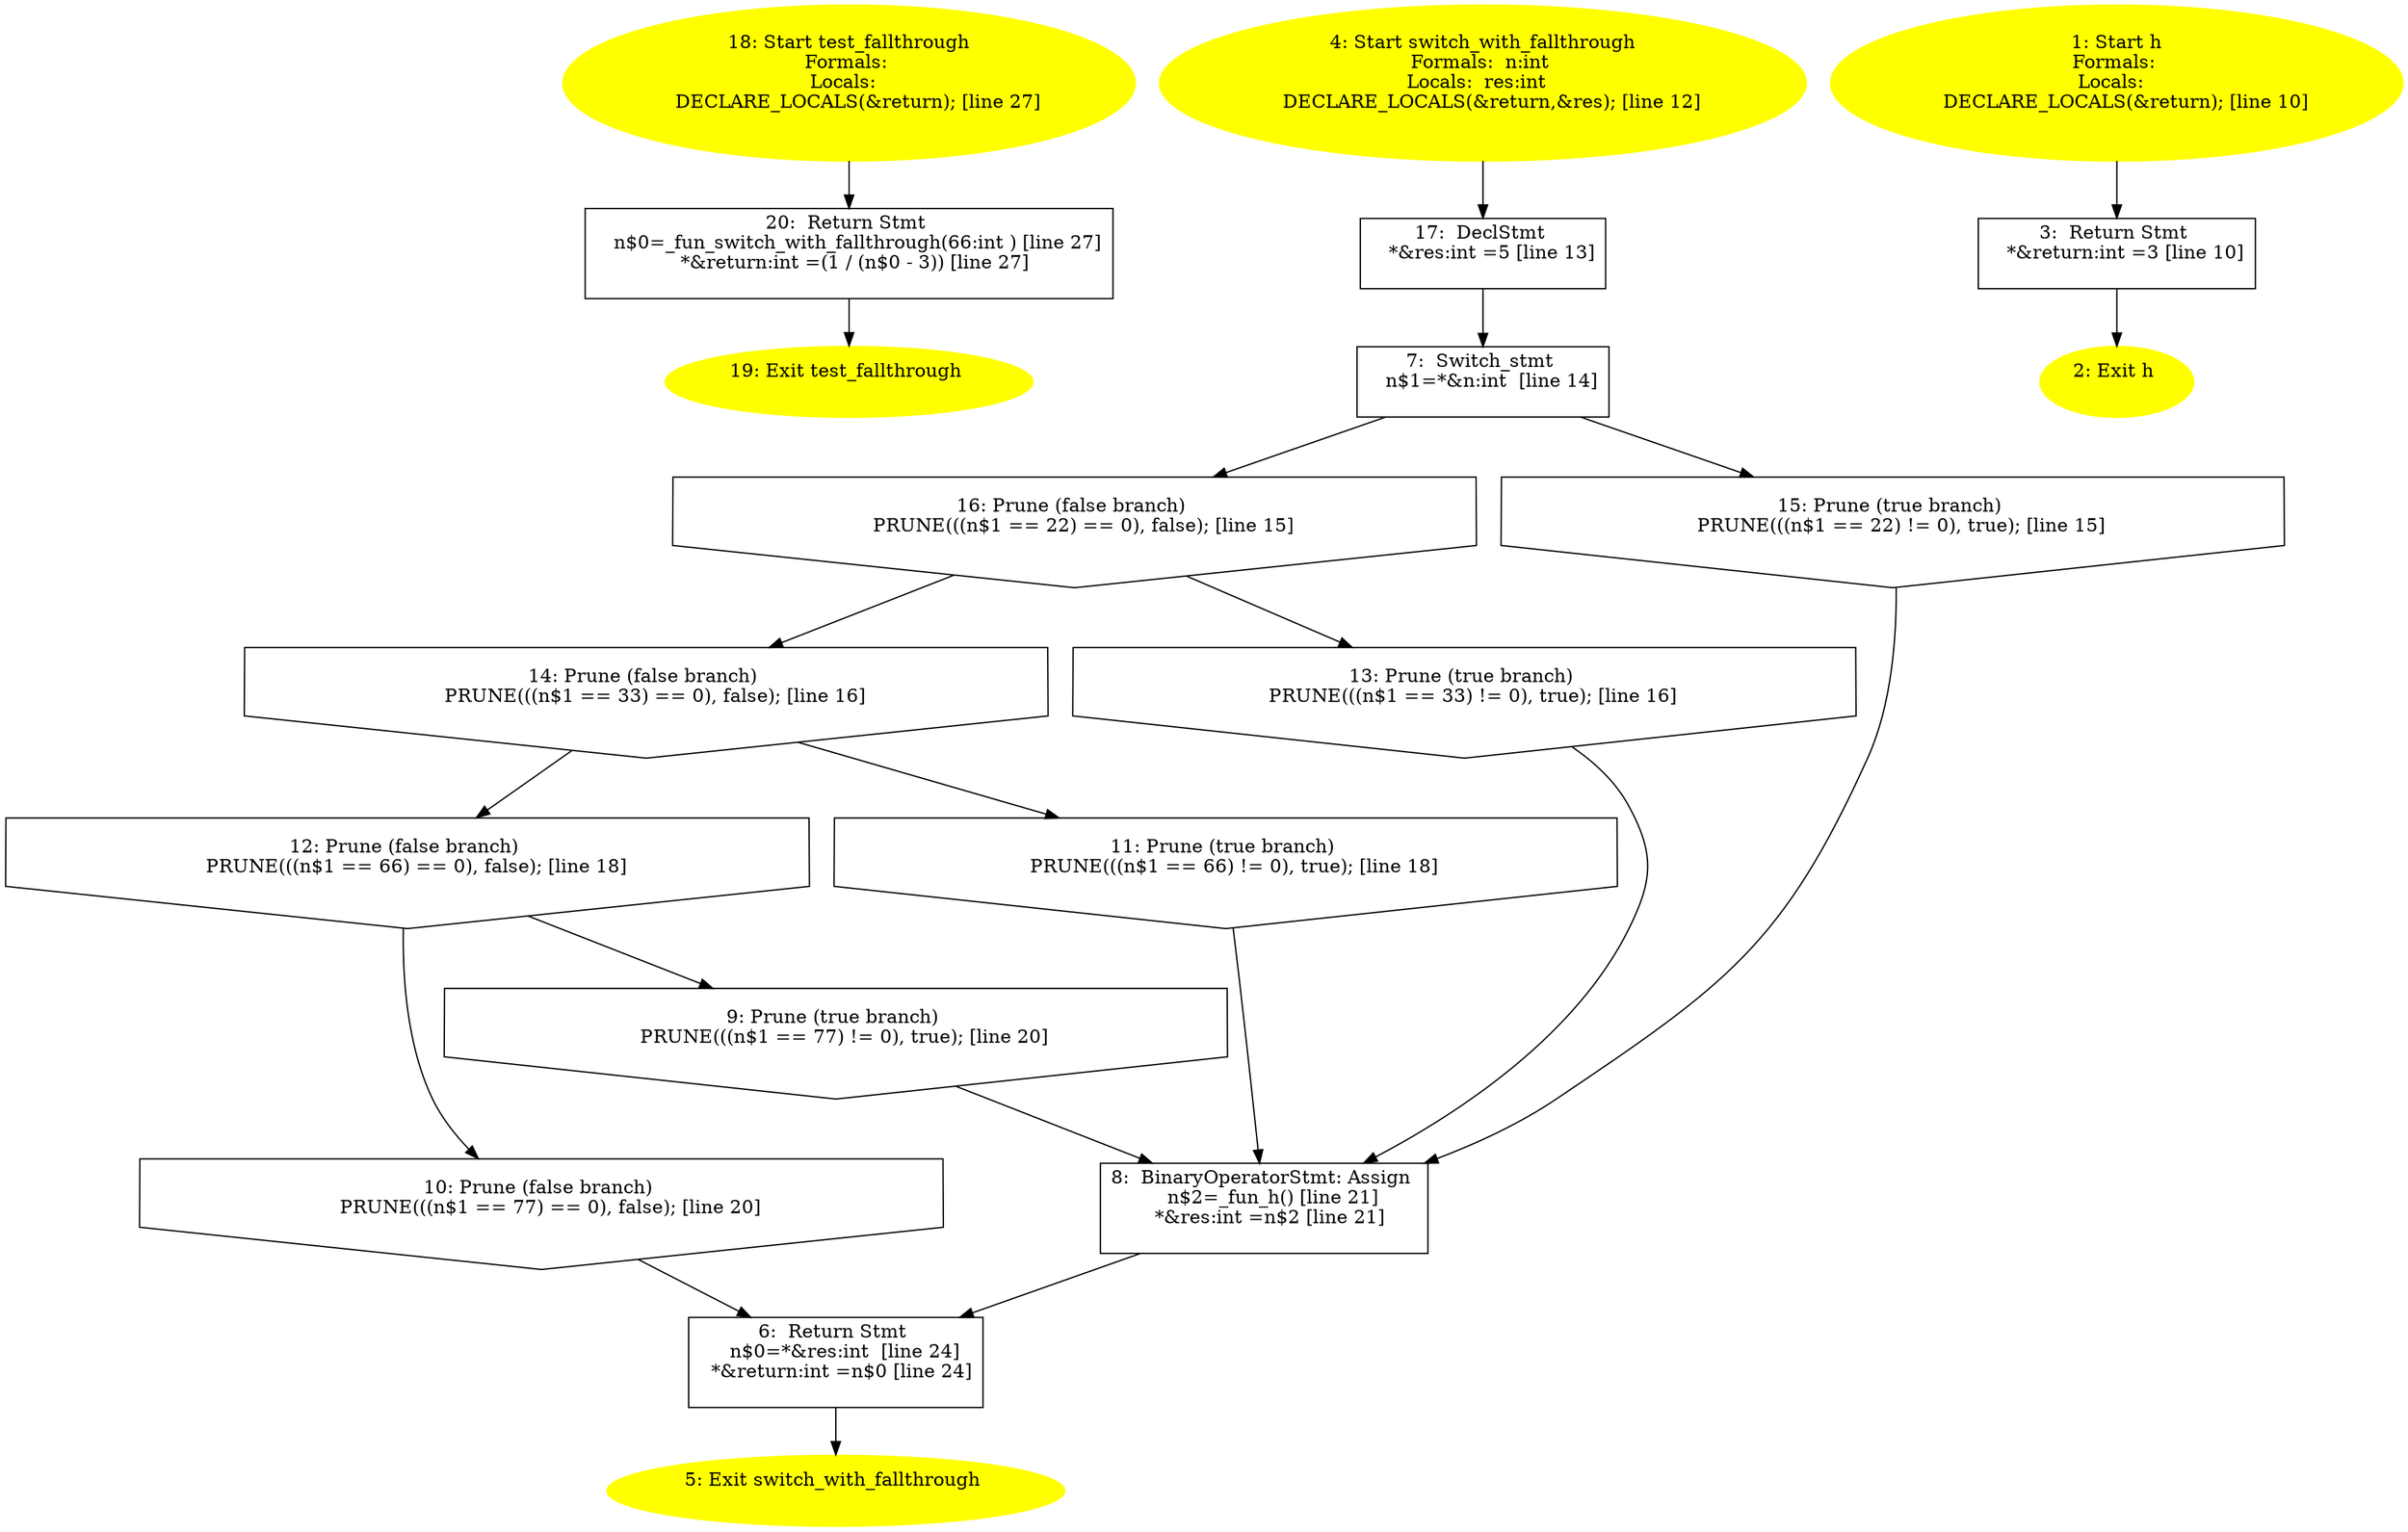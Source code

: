 /* @generated */
digraph iCFG {
20 [label="20:  Return Stmt \n   n$0=_fun_switch_with_fallthrough(66:int ) [line 27]\n  *&return:int =(1 / (n$0 - 3)) [line 27]\n " shape="box"]
	

	 20 -> 19 ;
19 [label="19: Exit test_fallthrough \n  " color=yellow style=filled]
	

18 [label="18: Start test_fallthrough\nFormals: \nLocals:  \n   DECLARE_LOCALS(&return); [line 27]\n " color=yellow style=filled]
	

	 18 -> 20 ;
17 [label="17:  DeclStmt \n   *&res:int =5 [line 13]\n " shape="box"]
	

	 17 -> 7 ;
16 [label="16: Prune (false branch) \n   PRUNE(((n$1 == 22) == 0), false); [line 15]\n " shape="invhouse"]
	

	 16 -> 13 ;
	 16 -> 14 ;
15 [label="15: Prune (true branch) \n   PRUNE(((n$1 == 22) != 0), true); [line 15]\n " shape="invhouse"]
	

	 15 -> 8 ;
14 [label="14: Prune (false branch) \n   PRUNE(((n$1 == 33) == 0), false); [line 16]\n " shape="invhouse"]
	

	 14 -> 11 ;
	 14 -> 12 ;
13 [label="13: Prune (true branch) \n   PRUNE(((n$1 == 33) != 0), true); [line 16]\n " shape="invhouse"]
	

	 13 -> 8 ;
12 [label="12: Prune (false branch) \n   PRUNE(((n$1 == 66) == 0), false); [line 18]\n " shape="invhouse"]
	

	 12 -> 9 ;
	 12 -> 10 ;
11 [label="11: Prune (true branch) \n   PRUNE(((n$1 == 66) != 0), true); [line 18]\n " shape="invhouse"]
	

	 11 -> 8 ;
10 [label="10: Prune (false branch) \n   PRUNE(((n$1 == 77) == 0), false); [line 20]\n " shape="invhouse"]
	

	 10 -> 6 ;
9 [label="9: Prune (true branch) \n   PRUNE(((n$1 == 77) != 0), true); [line 20]\n " shape="invhouse"]
	

	 9 -> 8 ;
8 [label="8:  BinaryOperatorStmt: Assign \n   n$2=_fun_h() [line 21]\n  *&res:int =n$2 [line 21]\n " shape="box"]
	

	 8 -> 6 ;
7 [label="7:  Switch_stmt \n   n$1=*&n:int  [line 14]\n " shape="box"]
	

	 7 -> 15 ;
	 7 -> 16 ;
6 [label="6:  Return Stmt \n   n$0=*&res:int  [line 24]\n  *&return:int =n$0 [line 24]\n " shape="box"]
	

	 6 -> 5 ;
5 [label="5: Exit switch_with_fallthrough \n  " color=yellow style=filled]
	

4 [label="4: Start switch_with_fallthrough\nFormals:  n:int \nLocals:  res:int  \n   DECLARE_LOCALS(&return,&res); [line 12]\n " color=yellow style=filled]
	

	 4 -> 17 ;
3 [label="3:  Return Stmt \n   *&return:int =3 [line 10]\n " shape="box"]
	

	 3 -> 2 ;
2 [label="2: Exit h \n  " color=yellow style=filled]
	

1 [label="1: Start h\nFormals: \nLocals:  \n   DECLARE_LOCALS(&return); [line 10]\n " color=yellow style=filled]
	

	 1 -> 3 ;
}
